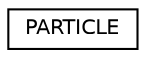 digraph "Graphical Class Hierarchy"
{
 // LATEX_PDF_SIZE
  edge [fontname="Helvetica",fontsize="10",labelfontname="Helvetica",labelfontsize="10"];
  node [fontname="Helvetica",fontsize="10",shape=record];
  rankdir="LR";
  Node0 [label="PARTICLE",height=0.2,width=0.4,color="black", fillcolor="white", style="filled",URL="$structPARTICLE.html",tooltip=" "];
}
